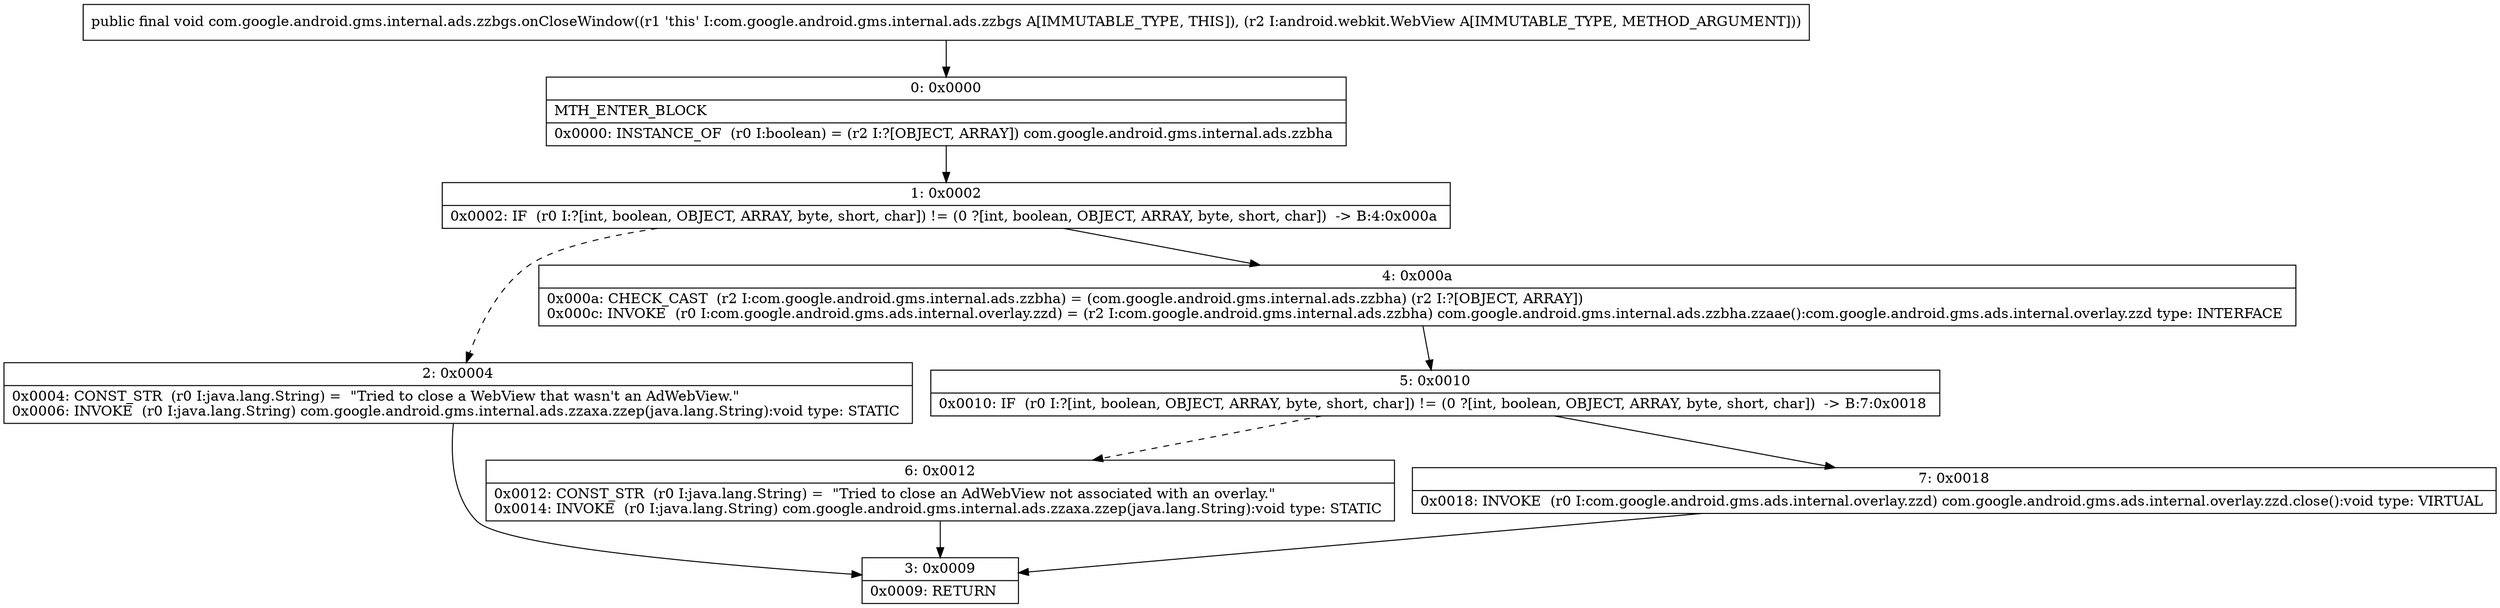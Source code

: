 digraph "CFG forcom.google.android.gms.internal.ads.zzbgs.onCloseWindow(Landroid\/webkit\/WebView;)V" {
Node_0 [shape=record,label="{0\:\ 0x0000|MTH_ENTER_BLOCK\l|0x0000: INSTANCE_OF  (r0 I:boolean) = (r2 I:?[OBJECT, ARRAY]) com.google.android.gms.internal.ads.zzbha \l}"];
Node_1 [shape=record,label="{1\:\ 0x0002|0x0002: IF  (r0 I:?[int, boolean, OBJECT, ARRAY, byte, short, char]) != (0 ?[int, boolean, OBJECT, ARRAY, byte, short, char])  \-\> B:4:0x000a \l}"];
Node_2 [shape=record,label="{2\:\ 0x0004|0x0004: CONST_STR  (r0 I:java.lang.String) =  \"Tried to close a WebView that wasn't an AdWebView.\" \l0x0006: INVOKE  (r0 I:java.lang.String) com.google.android.gms.internal.ads.zzaxa.zzep(java.lang.String):void type: STATIC \l}"];
Node_3 [shape=record,label="{3\:\ 0x0009|0x0009: RETURN   \l}"];
Node_4 [shape=record,label="{4\:\ 0x000a|0x000a: CHECK_CAST  (r2 I:com.google.android.gms.internal.ads.zzbha) = (com.google.android.gms.internal.ads.zzbha) (r2 I:?[OBJECT, ARRAY]) \l0x000c: INVOKE  (r0 I:com.google.android.gms.ads.internal.overlay.zzd) = (r2 I:com.google.android.gms.internal.ads.zzbha) com.google.android.gms.internal.ads.zzbha.zzaae():com.google.android.gms.ads.internal.overlay.zzd type: INTERFACE \l}"];
Node_5 [shape=record,label="{5\:\ 0x0010|0x0010: IF  (r0 I:?[int, boolean, OBJECT, ARRAY, byte, short, char]) != (0 ?[int, boolean, OBJECT, ARRAY, byte, short, char])  \-\> B:7:0x0018 \l}"];
Node_6 [shape=record,label="{6\:\ 0x0012|0x0012: CONST_STR  (r0 I:java.lang.String) =  \"Tried to close an AdWebView not associated with an overlay.\" \l0x0014: INVOKE  (r0 I:java.lang.String) com.google.android.gms.internal.ads.zzaxa.zzep(java.lang.String):void type: STATIC \l}"];
Node_7 [shape=record,label="{7\:\ 0x0018|0x0018: INVOKE  (r0 I:com.google.android.gms.ads.internal.overlay.zzd) com.google.android.gms.ads.internal.overlay.zzd.close():void type: VIRTUAL \l}"];
MethodNode[shape=record,label="{public final void com.google.android.gms.internal.ads.zzbgs.onCloseWindow((r1 'this' I:com.google.android.gms.internal.ads.zzbgs A[IMMUTABLE_TYPE, THIS]), (r2 I:android.webkit.WebView A[IMMUTABLE_TYPE, METHOD_ARGUMENT])) }"];
MethodNode -> Node_0;
Node_0 -> Node_1;
Node_1 -> Node_2[style=dashed];
Node_1 -> Node_4;
Node_2 -> Node_3;
Node_4 -> Node_5;
Node_5 -> Node_6[style=dashed];
Node_5 -> Node_7;
Node_6 -> Node_3;
Node_7 -> Node_3;
}

